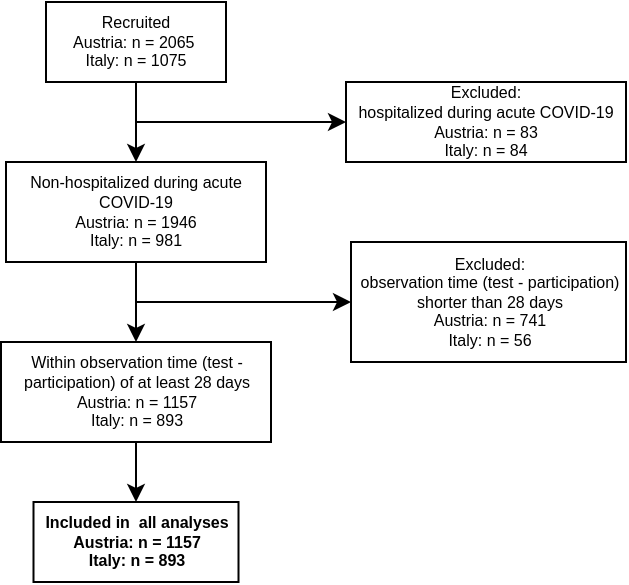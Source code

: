 <mxfile version="14.9.6" type="device"><diagram id="kymrSNZIO9Yu_4YMd4-S" name="Page-1"><mxGraphModel dx="517" dy="384" grid="1" gridSize="10" guides="1" tooltips="1" connect="1" arrows="1" fold="1" page="1" pageScale="1" pageWidth="690" pageHeight="980" math="0" shadow="0"><root><mxCell id="0"/><mxCell id="1" parent="0"/><mxCell id="_BLpWY3MZK7QqgqzMw1A-10" style="edgeStyle=orthogonalEdgeStyle;rounded=0;orthogonalLoop=1;jettySize=auto;html=1;entryX=0.5;entryY=0;entryDx=0;entryDy=0;fontSize=8;" parent="1" source="_BLpWY3MZK7QqgqzMw1A-1" target="_BLpWY3MZK7QqgqzMw1A-2" edge="1"><mxGeometry relative="1" as="geometry"/></mxCell><mxCell id="_BLpWY3MZK7QqgqzMw1A-14" style="edgeStyle=orthogonalEdgeStyle;rounded=0;orthogonalLoop=1;jettySize=auto;html=1;entryX=0;entryY=0.5;entryDx=0;entryDy=0;fontSize=8;" parent="1" source="_BLpWY3MZK7QqgqzMw1A-1" target="_BLpWY3MZK7QqgqzMw1A-7" edge="1"><mxGeometry relative="1" as="geometry"><Array as="points"><mxPoint x="335" y="80"/></Array></mxGeometry></mxCell><mxCell id="_BLpWY3MZK7QqgqzMw1A-1" value="Recruited&lt;br style=&quot;font-size: 8px&quot;&gt;Austria: n = 2065&amp;nbsp;&lt;br&gt;Italy: n = 1075" style="rounded=0;whiteSpace=wrap;html=1;fontSize=8;" parent="1" vertex="1"><mxGeometry x="290" y="20" width="90" height="40" as="geometry"/></mxCell><mxCell id="_BLpWY3MZK7QqgqzMw1A-11" style="edgeStyle=orthogonalEdgeStyle;rounded=0;orthogonalLoop=1;jettySize=auto;html=1;entryX=0.5;entryY=0;entryDx=0;entryDy=0;fontSize=8;" parent="1" source="_BLpWY3MZK7QqgqzMw1A-2" target="_BLpWY3MZK7QqgqzMw1A-3" edge="1"><mxGeometry relative="1" as="geometry"/></mxCell><mxCell id="_BLpWY3MZK7QqgqzMw1A-13" style="edgeStyle=orthogonalEdgeStyle;rounded=0;orthogonalLoop=1;jettySize=auto;html=1;entryX=0;entryY=0.5;entryDx=0;entryDy=0;fontSize=8;" parent="1" source="_BLpWY3MZK7QqgqzMw1A-2" target="_BLpWY3MZK7QqgqzMw1A-9" edge="1"><mxGeometry relative="1" as="geometry"><Array as="points"><mxPoint x="335" y="170"/><mxPoint x="442" y="170"/></Array></mxGeometry></mxCell><mxCell id="_BLpWY3MZK7QqgqzMw1A-2" value="Non-hospitalized during acute COVID-19&lt;br style=&quot;font-size: 8px&quot;&gt;Austria: n = 1946&lt;br&gt;Italy: n = 981" style="rounded=0;whiteSpace=wrap;html=1;fontSize=8;" parent="1" vertex="1"><mxGeometry x="270" y="100" width="130" height="50" as="geometry"/></mxCell><mxCell id="_BLpWY3MZK7QqgqzMw1A-12" style="edgeStyle=orthogonalEdgeStyle;rounded=0;orthogonalLoop=1;jettySize=auto;html=1;entryX=0.5;entryY=0;entryDx=0;entryDy=0;fontSize=8;" parent="1" source="_BLpWY3MZK7QqgqzMw1A-3" target="_BLpWY3MZK7QqgqzMw1A-4" edge="1"><mxGeometry relative="1" as="geometry"/></mxCell><mxCell id="_BLpWY3MZK7QqgqzMw1A-3" value="Within observation time (test - participation) of at least 28 days&lt;br style=&quot;font-size: 8px&quot;&gt;Austria: n = 1157&lt;br&gt;Italy: n = 893" style="rounded=0;whiteSpace=wrap;html=1;fontSize=8;" parent="1" vertex="1"><mxGeometry x="267.5" y="190" width="135" height="50" as="geometry"/></mxCell><mxCell id="_BLpWY3MZK7QqgqzMw1A-4" value="Included in&amp;nbsp; all analyses&lt;br style=&quot;font-size: 8px&quot;&gt;Austria: n = 1157&lt;br&gt;Italy: n = 893" style="rounded=0;whiteSpace=wrap;html=1;fontStyle=1;fontSize=8;" parent="1" vertex="1"><mxGeometry x="283.75" y="270" width="102.5" height="40" as="geometry"/></mxCell><mxCell id="_BLpWY3MZK7QqgqzMw1A-7" value="Excluded: &lt;br&gt;hospitalized during acute COVID-19&lt;br&gt;Austria: n = 83&lt;br&gt;Italy: n = 84" style="rounded=0;whiteSpace=wrap;html=1;fontSize=8;" parent="1" vertex="1"><mxGeometry x="440" y="60" width="140" height="40" as="geometry"/></mxCell><mxCell id="_BLpWY3MZK7QqgqzMw1A-9" value="Excluded:&lt;br&gt;observation time (test - participation) shorter than 28 days&lt;br&gt;Austria: n = 741&lt;br&gt;Italy: n = 56" style="rounded=0;whiteSpace=wrap;html=1;fontSize=8;" parent="1" vertex="1"><mxGeometry x="442.5" y="140" width="137.5" height="60" as="geometry"/></mxCell></root></mxGraphModel></diagram></mxfile>